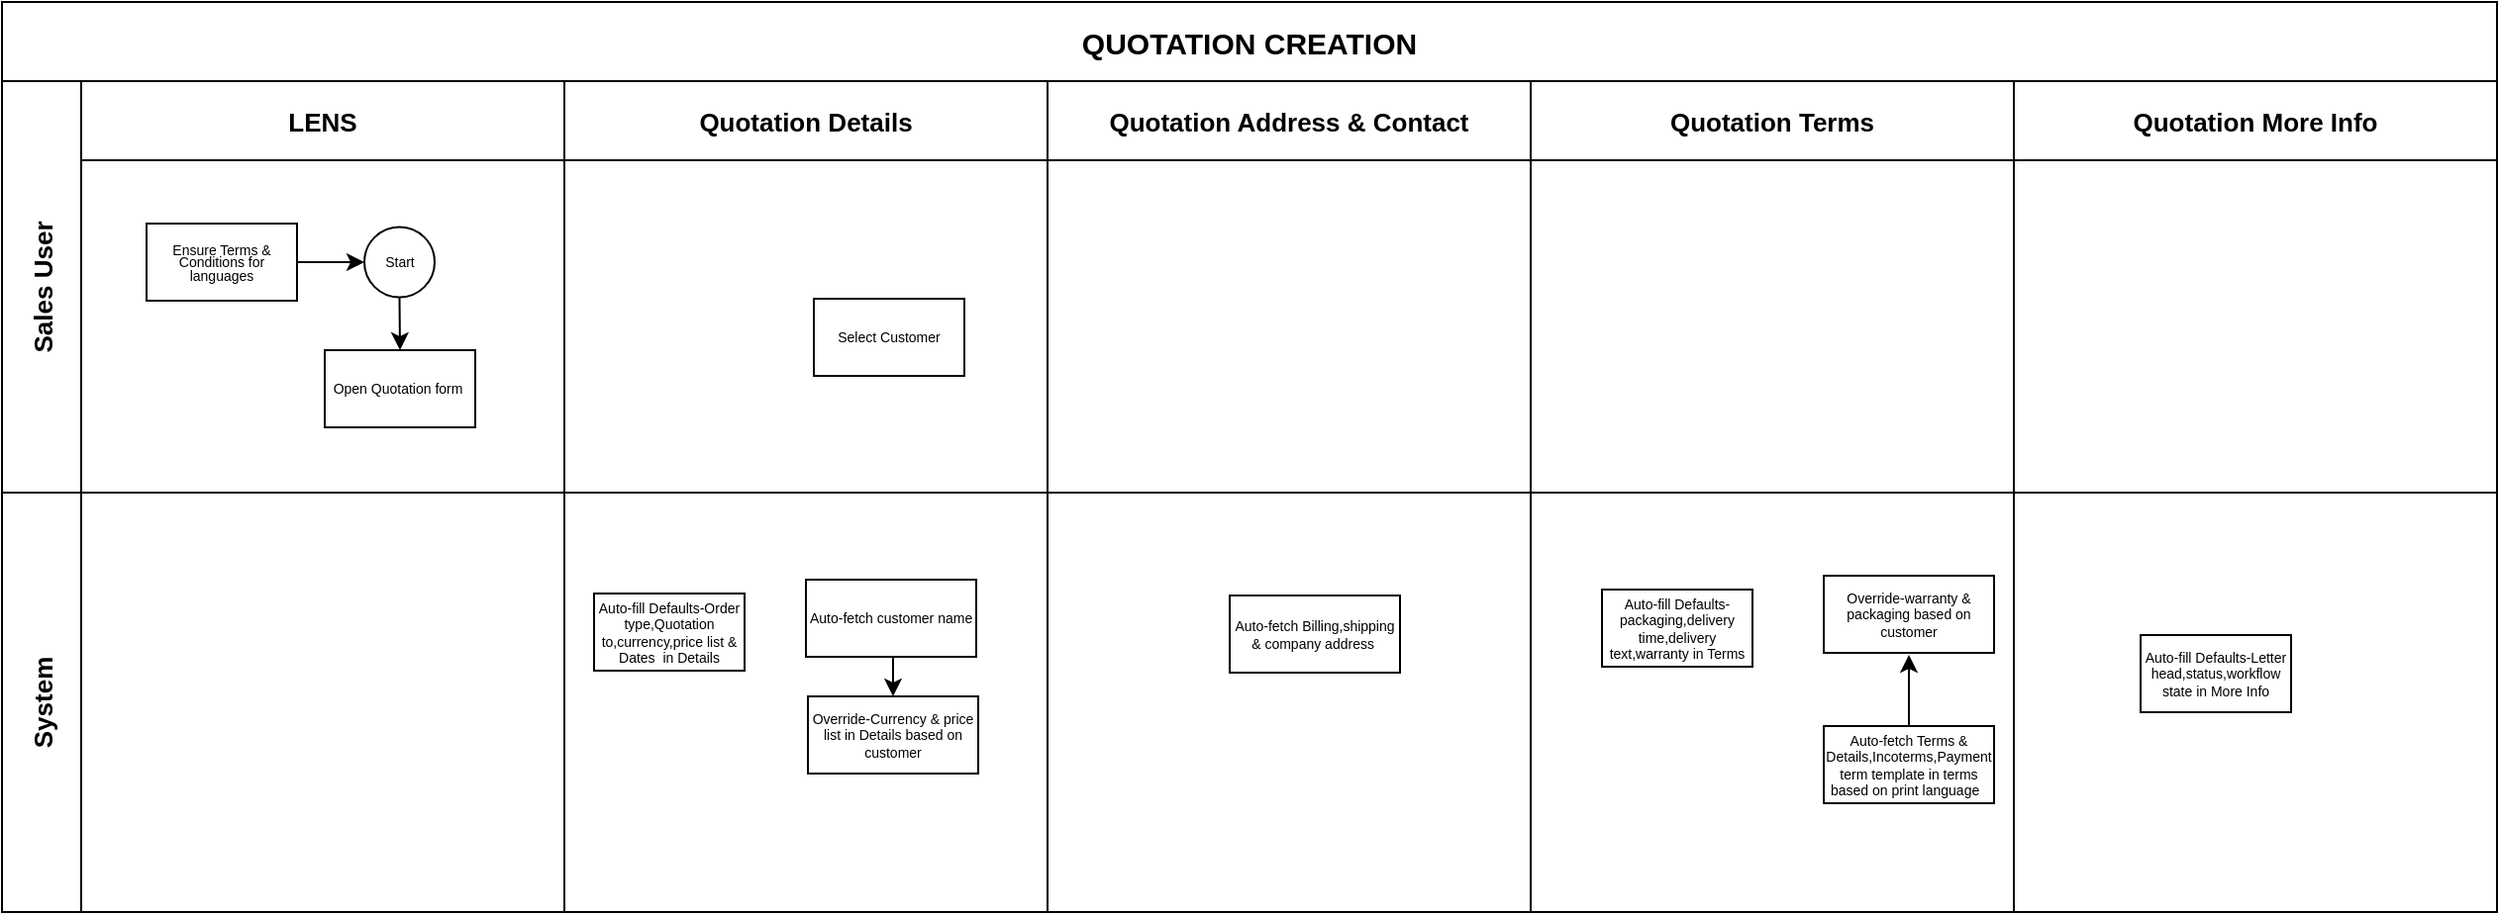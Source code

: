 <mxfile version="28.0.1">
  <diagram name="Page-1" id="GfUf8F6nlh380UdTvKul">
    <mxGraphModel dx="981" dy="455" grid="1" gridSize="10" guides="1" tooltips="1" connect="1" arrows="1" fold="1" page="1" pageScale="1" pageWidth="1400" pageHeight="850" math="0" shadow="0">
      <root>
        <mxCell id="0" />
        <mxCell id="1" parent="0" />
        <mxCell id="DpaJY0Yj8-a9hZREr-CZ-1" value="QUOTATION CREATION" style="shape=table;childLayout=tableLayout;startSize=40;collapsible=0;recursiveResize=0;expand=0;fontSize=15;fontStyle=1" vertex="1" parent="1">
          <mxGeometry x="10" y="20" width="1260" height="460" as="geometry" />
        </mxCell>
        <mxCell id="DpaJY0Yj8-a9hZREr-CZ-2" value="Sales User" style="shape=tableRow;horizontal=0;swimlaneHead=0;swimlaneBody=0;top=0;left=0;strokeColor=inherit;bottom=0;right=0;dropTarget=0;fontStyle=1;fillColor=none;points=[[0,0.5],[1,0.5]];portConstraint=eastwest;startSize=40;collapsible=0;recursiveResize=0;expand=0;fontSize=13;" vertex="1" parent="DpaJY0Yj8-a9hZREr-CZ-1">
          <mxGeometry y="40" width="1260" height="208" as="geometry" />
        </mxCell>
        <mxCell id="DpaJY0Yj8-a9hZREr-CZ-3" value="LENS" style="swimlane;swimlaneHead=0;swimlaneBody=0;fontStyle=1;strokeColor=inherit;connectable=0;fillColor=none;startSize=40;collapsible=0;recursiveResize=0;expand=0;fontSize=13;" vertex="1" parent="DpaJY0Yj8-a9hZREr-CZ-2">
          <mxGeometry x="40" width="244" height="208" as="geometry">
            <mxRectangle width="244" height="208" as="alternateBounds" />
          </mxGeometry>
        </mxCell>
        <mxCell id="DpaJY0Yj8-a9hZREr-CZ-4" value="Quotation Details" style="swimlane;swimlaneHead=0;swimlaneBody=0;fontStyle=1;strokeColor=inherit;connectable=0;fillColor=none;startSize=40;collapsible=0;recursiveResize=0;expand=0;fontSize=13;" vertex="1" parent="DpaJY0Yj8-a9hZREr-CZ-2">
          <mxGeometry x="284" width="244" height="208" as="geometry">
            <mxRectangle width="244" height="208" as="alternateBounds" />
          </mxGeometry>
        </mxCell>
        <mxCell id="DpaJY0Yj8-a9hZREr-CZ-5" value="Quotation Address &amp; Contact" style="swimlane;swimlaneHead=0;swimlaneBody=0;fontStyle=1;strokeColor=inherit;connectable=0;fillColor=none;startSize=40;collapsible=0;recursiveResize=0;expand=0;fontSize=13;" vertex="1" parent="DpaJY0Yj8-a9hZREr-CZ-2">
          <mxGeometry x="528" width="244" height="208" as="geometry">
            <mxRectangle width="244" height="208" as="alternateBounds" />
          </mxGeometry>
        </mxCell>
        <mxCell id="DpaJY0Yj8-a9hZREr-CZ-6" value="Quotation Terms" style="swimlane;swimlaneHead=0;swimlaneBody=0;fontStyle=1;strokeColor=inherit;connectable=0;fillColor=none;startSize=40;collapsible=0;recursiveResize=0;expand=0;fontSize=13;" vertex="1" parent="DpaJY0Yj8-a9hZREr-CZ-2">
          <mxGeometry x="772" width="244" height="208" as="geometry">
            <mxRectangle width="244" height="208" as="alternateBounds" />
          </mxGeometry>
        </mxCell>
        <mxCell id="DpaJY0Yj8-a9hZREr-CZ-7" value="Quotation More Info" style="swimlane;swimlaneHead=0;swimlaneBody=0;fontStyle=1;strokeColor=inherit;connectable=0;fillColor=none;startSize=40;collapsible=0;recursiveResize=0;expand=0;fontSize=13;" vertex="1" parent="DpaJY0Yj8-a9hZREr-CZ-2">
          <mxGeometry x="1016" width="244" height="208" as="geometry">
            <mxRectangle width="244" height="208" as="alternateBounds" />
          </mxGeometry>
        </mxCell>
        <mxCell id="DpaJY0Yj8-a9hZREr-CZ-8" value="System" style="shape=tableRow;horizontal=0;swimlaneHead=0;swimlaneBody=0;top=0;left=0;strokeColor=inherit;bottom=0;right=0;dropTarget=0;fontStyle=1;fillColor=none;points=[[0,0.5],[1,0.5]];portConstraint=eastwest;startSize=40;collapsible=0;recursiveResize=0;expand=0;fontSize=13;" vertex="1" parent="DpaJY0Yj8-a9hZREr-CZ-1">
          <mxGeometry y="248" width="1260" height="212" as="geometry" />
        </mxCell>
        <mxCell id="DpaJY0Yj8-a9hZREr-CZ-9" value="" style="swimlane;swimlaneHead=0;swimlaneBody=0;fontStyle=1;connectable=0;strokeColor=inherit;fillColor=none;startSize=0;collapsible=0;recursiveResize=0;expand=0;fontSize=13;" vertex="1" parent="DpaJY0Yj8-a9hZREr-CZ-8">
          <mxGeometry x="40" width="244" height="212" as="geometry">
            <mxRectangle width="244" height="212" as="alternateBounds" />
          </mxGeometry>
        </mxCell>
        <mxCell id="DpaJY0Yj8-a9hZREr-CZ-10" value="" style="swimlane;swimlaneHead=0;swimlaneBody=0;fontStyle=1;connectable=0;strokeColor=inherit;fillColor=none;startSize=0;collapsible=0;recursiveResize=0;expand=0;fontSize=13;" vertex="1" parent="DpaJY0Yj8-a9hZREr-CZ-8">
          <mxGeometry x="284" width="244" height="212" as="geometry">
            <mxRectangle width="244" height="212" as="alternateBounds" />
          </mxGeometry>
        </mxCell>
        <mxCell id="DpaJY0Yj8-a9hZREr-CZ-11" value="" style="swimlane;swimlaneHead=0;swimlaneBody=0;fontStyle=1;connectable=0;strokeColor=inherit;fillColor=none;startSize=0;collapsible=0;recursiveResize=0;expand=0;fontSize=13;" vertex="1" parent="DpaJY0Yj8-a9hZREr-CZ-8">
          <mxGeometry x="528" width="244" height="212" as="geometry">
            <mxRectangle width="244" height="212" as="alternateBounds" />
          </mxGeometry>
        </mxCell>
        <mxCell id="DpaJY0Yj8-a9hZREr-CZ-12" value="" style="swimlane;swimlaneHead=0;swimlaneBody=0;fontStyle=1;connectable=0;strokeColor=inherit;fillColor=none;startSize=0;collapsible=0;recursiveResize=0;expand=0;fontSize=13;" vertex="1" parent="DpaJY0Yj8-a9hZREr-CZ-8">
          <mxGeometry x="772" width="244" height="212" as="geometry">
            <mxRectangle width="244" height="212" as="alternateBounds" />
          </mxGeometry>
        </mxCell>
        <mxCell id="DpaJY0Yj8-a9hZREr-CZ-22" value="Auto-fill Defaults-packaging,delivery time,delivery text,warranty in Terms" style="rounded=0;whiteSpace=wrap;html=1;align=center;fontSize=7;" vertex="1" parent="DpaJY0Yj8-a9hZREr-CZ-12">
          <mxGeometry x="36" y="49" width="76" height="39" as="geometry" />
        </mxCell>
        <mxCell id="DpaJY0Yj8-a9hZREr-CZ-32" style="edgeStyle=orthogonalEdgeStyle;rounded=0;orthogonalLoop=1;jettySize=auto;html=1;exitX=0.5;exitY=0;exitDx=0;exitDy=0;" edge="1" parent="DpaJY0Yj8-a9hZREr-CZ-12" source="DpaJY0Yj8-a9hZREr-CZ-30">
          <mxGeometry relative="1" as="geometry">
            <mxPoint x="191" y="82" as="targetPoint" />
          </mxGeometry>
        </mxCell>
        <mxCell id="DpaJY0Yj8-a9hZREr-CZ-30" value="Auto-fetch Terms &amp;amp; Details,Incoterms,Payment term template in terms based on print language&amp;nbsp;&amp;nbsp;" style="rounded=0;whiteSpace=wrap;html=1;align=center;fontSize=7;" vertex="1" parent="DpaJY0Yj8-a9hZREr-CZ-12">
          <mxGeometry x="148" y="118" width="86" height="39" as="geometry" />
        </mxCell>
        <mxCell id="DpaJY0Yj8-a9hZREr-CZ-31" value="Override-warranty &amp;amp; packaging based on customer" style="rounded=0;whiteSpace=wrap;html=1;align=center;fontSize=7;" vertex="1" parent="DpaJY0Yj8-a9hZREr-CZ-12">
          <mxGeometry x="148" y="42" width="86" height="39" as="geometry" />
        </mxCell>
        <mxCell id="DpaJY0Yj8-a9hZREr-CZ-13" value="" style="swimlane;swimlaneHead=0;swimlaneBody=0;fontStyle=1;connectable=0;strokeColor=inherit;fillColor=none;startSize=0;collapsible=0;recursiveResize=0;expand=0;fontSize=13;" vertex="1" parent="DpaJY0Yj8-a9hZREr-CZ-8">
          <mxGeometry x="1016" width="244" height="212" as="geometry">
            <mxRectangle width="244" height="212" as="alternateBounds" />
          </mxGeometry>
        </mxCell>
        <mxCell id="DpaJY0Yj8-a9hZREr-CZ-14" style="edgeStyle=orthogonalEdgeStyle;rounded=0;orthogonalLoop=1;jettySize=auto;html=1;exitX=1;exitY=0.5;exitDx=0;exitDy=0;fontSize=7;" edge="1" parent="1" source="DpaJY0Yj8-a9hZREr-CZ-15" target="DpaJY0Yj8-a9hZREr-CZ-17">
          <mxGeometry relative="1" as="geometry" />
        </mxCell>
        <mxCell id="DpaJY0Yj8-a9hZREr-CZ-15" value="&lt;div align=&quot;center&quot; style=&quot;line-height: 90%;&quot;&gt;&lt;font&gt;Ensure Terms &amp;amp; Conditions for languages&lt;/font&gt;&lt;/div&gt;" style="rounded=0;whiteSpace=wrap;html=1;align=center;fontSize=7;" vertex="1" parent="1">
          <mxGeometry x="83" y="132" width="76" height="39" as="geometry" />
        </mxCell>
        <mxCell id="DpaJY0Yj8-a9hZREr-CZ-20" style="edgeStyle=orthogonalEdgeStyle;rounded=0;orthogonalLoop=1;jettySize=auto;html=1;exitX=0.5;exitY=1;exitDx=0;exitDy=0;entryX=0.5;entryY=0;entryDx=0;entryDy=0;" edge="1" parent="1" source="DpaJY0Yj8-a9hZREr-CZ-17" target="DpaJY0Yj8-a9hZREr-CZ-18">
          <mxGeometry relative="1" as="geometry" />
        </mxCell>
        <mxCell id="DpaJY0Yj8-a9hZREr-CZ-17" value="&lt;font&gt;Start&lt;/font&gt;" style="ellipse;whiteSpace=wrap;html=1;aspect=fixed;fontSize=7;" vertex="1" parent="1">
          <mxGeometry x="193" y="133.75" width="35.5" height="35.5" as="geometry" />
        </mxCell>
        <mxCell id="DpaJY0Yj8-a9hZREr-CZ-18" value="&lt;div align=&quot;center&quot; style=&quot;line-height: 90%;&quot;&gt;Open Quotation form&amp;nbsp;&lt;/div&gt;" style="rounded=0;whiteSpace=wrap;html=1;align=center;fontSize=7;" vertex="1" parent="1">
          <mxGeometry x="173" y="196" width="76" height="39" as="geometry" />
        </mxCell>
        <mxCell id="DpaJY0Yj8-a9hZREr-CZ-21" value="Auto-fill Defaults-Order type,Quotation to,currency,price list &amp;amp; Dates&amp;nbsp; in Details" style="rounded=0;whiteSpace=wrap;html=1;align=center;fontSize=7;" vertex="1" parent="1">
          <mxGeometry x="309" y="319" width="76" height="39" as="geometry" />
        </mxCell>
        <mxCell id="DpaJY0Yj8-a9hZREr-CZ-23" value="Auto-fill Defaults-Letter head,status,workflow state in More Info" style="rounded=0;whiteSpace=wrap;html=1;align=center;fontSize=7;" vertex="1" parent="1">
          <mxGeometry x="1090" y="340" width="76" height="39" as="geometry" />
        </mxCell>
        <mxCell id="DpaJY0Yj8-a9hZREr-CZ-24" value="Select Customer" style="rounded=0;whiteSpace=wrap;html=1;align=center;fontSize=7;" vertex="1" parent="1">
          <mxGeometry x="420" y="170" width="76" height="39" as="geometry" />
        </mxCell>
        <mxCell id="DpaJY0Yj8-a9hZREr-CZ-25" style="edgeStyle=orthogonalEdgeStyle;rounded=0;orthogonalLoop=1;jettySize=auto;html=1;exitX=0.5;exitY=1;exitDx=0;exitDy=0;entryX=0.5;entryY=0;entryDx=0;entryDy=0;" edge="1" parent="1" source="DpaJY0Yj8-a9hZREr-CZ-26" target="DpaJY0Yj8-a9hZREr-CZ-27">
          <mxGeometry relative="1" as="geometry" />
        </mxCell>
        <mxCell id="DpaJY0Yj8-a9hZREr-CZ-26" value="Auto-fetch customer name" style="rounded=0;whiteSpace=wrap;html=1;align=left;fontSize=7;" vertex="1" parent="1">
          <mxGeometry x="416" y="312" width="86" height="39" as="geometry" />
        </mxCell>
        <mxCell id="DpaJY0Yj8-a9hZREr-CZ-27" value="Override-Currency &amp;amp; price list in Details based on customer" style="rounded=0;whiteSpace=wrap;html=1;align=center;fontSize=7;" vertex="1" parent="1">
          <mxGeometry x="417" y="371" width="86" height="39" as="geometry" />
        </mxCell>
        <mxCell id="DpaJY0Yj8-a9hZREr-CZ-28" value="Auto-fetch Billing,shipping &amp;amp; company address&amp;nbsp;" style="rounded=0;whiteSpace=wrap;html=1;align=center;fontSize=7;" vertex="1" parent="1">
          <mxGeometry x="630" y="320" width="86" height="39" as="geometry" />
        </mxCell>
      </root>
    </mxGraphModel>
  </diagram>
</mxfile>
